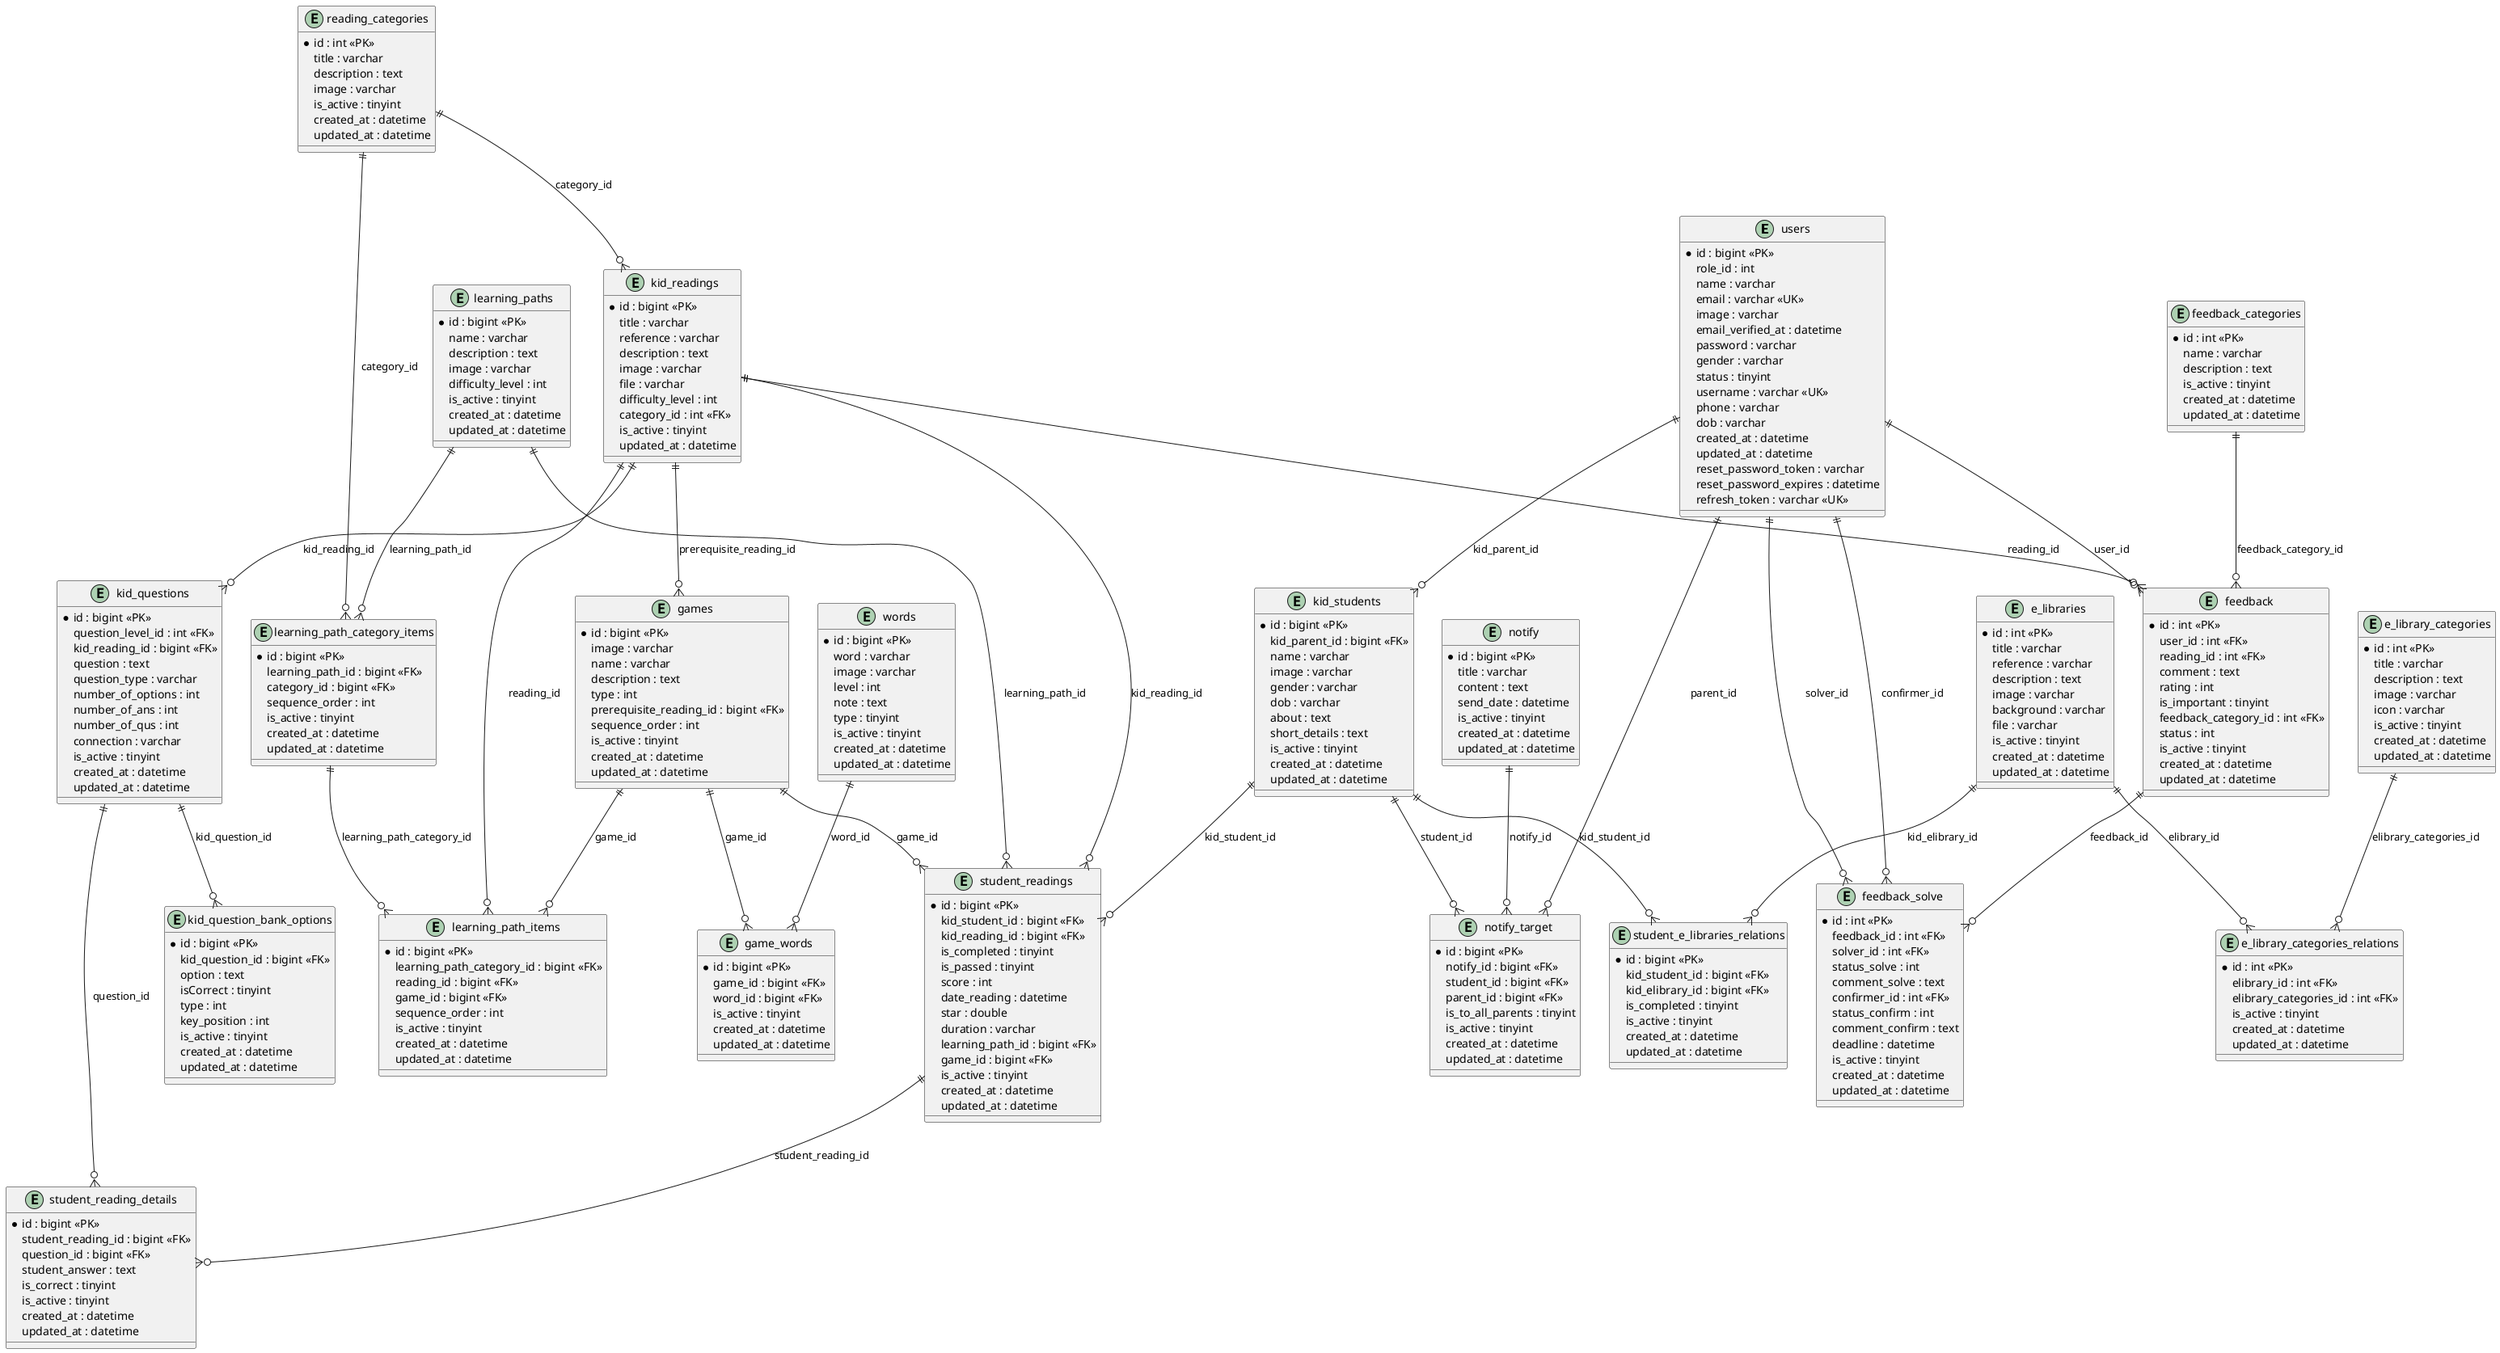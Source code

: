 @startuml
' Auto-generated PlantUML ERD for AppKid (from Mermaid ERD)

entity users {
  *id : bigint <<PK>>
  role_id : int
  name : varchar
  email : varchar <<UK>>
  image : varchar
  email_verified_at : datetime
  password : varchar
  gender : varchar
  status : tinyint
  username : varchar <<UK>>
  phone : varchar
  dob : varchar
  created_at : datetime
  updated_at : datetime
  reset_password_token : varchar
  reset_password_expires : datetime
  @startuml ERD_AppKid
  ' Auto-generated PlantUML ERD for AppKid (from Mermaid ERD)

  entity users {
    *id : bigint <<PK>>
    role_id : int
    name : varchar
    email : varchar <<UK>>
    image : varchar
    email_verified_at : datetime
    password : varchar
    gender : varchar
    status : tinyint
    username : varchar <<UK>>
    phone : varchar
    dob : varchar
    created_at : datetime
    updated_at : datetime
    reset_password_token : varchar
    reset_password_expires : datetime
    refresh_token : varchar <<UK>>
  }

  entity reading_categories {
    *id : int <<PK>>
    title : varchar
    description : text
    image : varchar
    is_active : tinyint
    created_at : datetime
    updated_at : datetime
  }

  entity kid_readings {
    *id : bigint <<PK>>
    title : varchar
    reference : varchar
    description : text
    image : varchar
    file : varchar
    difficulty_level : int
    category_id : int <<FK>>
    is_active : tinyint
    updated_at : datetime
  }

  entity kid_students {
    *id : bigint <<PK>>
    kid_parent_id : bigint <<FK>>
    name : varchar
    image : varchar
    gender : varchar
    dob : varchar
    about : text
    short_details : text
    is_active : tinyint
    created_at : datetime
    updated_at : datetime
  }

  entity student_readings {
    *id : bigint <<PK>>
    kid_student_id : bigint <<FK>>
    kid_reading_id : bigint <<FK>>
    is_completed : tinyint
    is_passed : tinyint
    score : int
    date_reading : datetime
    star : double
    duration : varchar
    learning_path_id : bigint <<FK>>
    game_id : bigint <<FK>>
    is_active : tinyint
    created_at : datetime
    updated_at : datetime
  }

  entity student_reading_details {
    *id : bigint <<PK>>
    student_reading_id : bigint <<FK>>
    question_id : bigint <<FK>>
    student_answer : text
    is_correct : tinyint
    is_active : tinyint
    created_at : datetime
    updated_at : datetime
  }

  entity kid_questions {
    *id : bigint <<PK>>
    question_level_id : int <<FK>>
    kid_reading_id : bigint <<FK>>
    question : text
    question_type : varchar
    number_of_options : int
    number_of_ans : int
    number_of_qus : int
    connection : varchar
    is_active : tinyint
    created_at : datetime
    updated_at : datetime
  }

  entity kid_question_bank_options {
    *id : bigint <<PK>>
    kid_question_id : bigint <<FK>>
    option : text
    isCorrect : tinyint
    type : int
    key_position : int
    is_active : tinyint
    created_at : datetime
    updated_at : datetime
  }

  entity learning_paths {
    *id : bigint <<PK>>
    name : varchar
    description : text
    image : varchar
    difficulty_level : int
    is_active : tinyint
    created_at : datetime
    updated_at : datetime
  }

  entity learning_path_category_items {
    *id : bigint <<PK>>
    learning_path_id : bigint <<FK>>
    category_id : bigint <<FK>>
    sequence_order : int
    is_active : tinyint
    created_at : datetime
    updated_at : datetime
  }

  entity learning_path_items {
    *id : bigint <<PK>>
    learning_path_category_id : bigint <<FK>>
    reading_id : bigint <<FK>>
    game_id : bigint <<FK>>
    sequence_order : int
    is_active : tinyint
    created_at : datetime
    updated_at : datetime
  }

  entity games {
    *id : bigint <<PK>>
    image : varchar
    name : varchar
    description : text
    type : int
    prerequisite_reading_id : bigint <<FK>>
    sequence_order : int
    is_active : tinyint
    created_at : datetime
    updated_at : datetime
  }

  entity words {
    *id : bigint <<PK>>
    word : varchar
    image : varchar
    level : int
    note : text
    type : tinyint
    is_active : tinyint
    created_at : datetime
    updated_at : datetime
  }

  entity game_words {
    *id : bigint <<PK>>
    game_id : bigint <<FK>>
    word_id : bigint <<FK>>
    is_active : tinyint
    created_at : datetime
    updated_at : datetime
  }

  entity e_libraries {
    *id : int <<PK>>
    title : varchar
    reference : varchar
    description : text
    image : varchar
    background : varchar
    file : varchar
    is_active : tinyint
    created_at : datetime
    updated_at : datetime
  }

  entity e_library_categories {
    *id : int <<PK>>
    title : varchar
    description : text
    image : varchar
    icon : varchar
    is_active : tinyint
    created_at : datetime
    updated_at : datetime
  }

  entity e_library_categories_relations {
    *id : int <<PK>>
    elibrary_id : int <<FK>>
    elibrary_categories_id : int <<FK>>
    is_active : tinyint
    created_at : datetime
    updated_at : datetime
  }

  entity student_e_libraries_relations {
    *id : bigint <<PK>>
    kid_student_id : bigint <<FK>>
    kid_elibrary_id : bigint <<FK>>
    is_completed : tinyint
    is_active : tinyint
    created_at : datetime
    updated_at : datetime
  }

  entity feedback_categories {
    *id : int <<PK>>
    name : varchar
    description : text
    is_active : tinyint
    created_at : datetime
    updated_at : datetime
  }

  entity feedback {
    *id : int <<PK>>
    user_id : int <<FK>>
    reading_id : int <<FK>>
    comment : text
    rating : int
    is_important : tinyint
    feedback_category_id : int <<FK>>
    status : int
    is_active : tinyint
    created_at : datetime
    updated_at : datetime
  }

  entity feedback_solve {
    *id : int <<PK>>
    feedback_id : int <<FK>>
    solver_id : int <<FK>>
    status_solve : int
    comment_solve : text
    confirmer_id : int <<FK>>
    status_confirm : int
    comment_confirm : text
    deadline : datetime
    is_active : tinyint
    created_at : datetime
    updated_at : datetime
  }

  entity notify {
    *id : bigint <<PK>>
    title : varchar
    content : text
    send_date : datetime
    is_active : tinyint
    created_at : datetime
    updated_at : datetime
  }

  entity notify_target {
    *id : bigint <<PK>>
    notify_id : bigint <<FK>>
    student_id : bigint <<FK>>
    parent_id : bigint <<FK>>
    is_to_all_parents : tinyint
    is_active : tinyint
    created_at : datetime
    updated_at : datetime
  }

  ' Relationships
  users ||--o{ kid_students : "kid_parent_id"
  reading_categories ||--o{ kid_readings : "category_id"
  reading_categories ||--o{ learning_path_category_items : "category_id"
  kid_readings ||--o{ kid_questions : "kid_reading_id"
  kid_questions ||--o{ kid_question_bank_options : "kid_question_id"
  kid_students ||--o{ student_readings : "kid_student_id"
  kid_readings ||--o{ student_readings : "kid_reading_id"
  student_readings ||--o{ student_reading_details : "student_reading_id"
  kid_questions ||--o{ student_reading_details : "question_id"
  learning_paths ||--o{ learning_path_category_items : "learning_path_id"
  learning_path_category_items ||--o{ learning_path_items : "learning_path_category_id"
  learning_paths ||--o{ student_readings : "learning_path_id"
  kid_readings ||--o{ learning_path_items : "reading_id"
  games ||--o{ learning_path_items : "game_id"
  games ||--o{ student_readings : "game_id"
  kid_readings ||--o{ games : "prerequisite_reading_id"
  games ||--o{ game_words : "game_id"
  words ||--o{ game_words : "word_id"
  e_libraries ||--o{ e_library_categories_relations : "elibrary_id"
  e_library_categories ||--o{ e_library_categories_relations : "elibrary_categories_id"
  kid_students ||--o{ student_e_libraries_relations : "kid_student_id"
  e_libraries ||--o{ student_e_libraries_relations : "kid_elibrary_id"
  feedback_categories ||--o{ feedback : "feedback_category_id"
  users ||--o{ feedback : "user_id"
  kid_readings ||--o{ feedback : "reading_id"
  feedback ||--o{ feedback_solve : "feedback_id"
  users ||--o{ feedback_solve : "solver_id"
  users ||--o{ feedback_solve : "confirmer_id"
  notify ||--o{ notify_target : "notify_id"
  kid_students ||--o{ notify_target : "student_id"
  users ||--o{ notify_target : "parent_id"

  @enduml